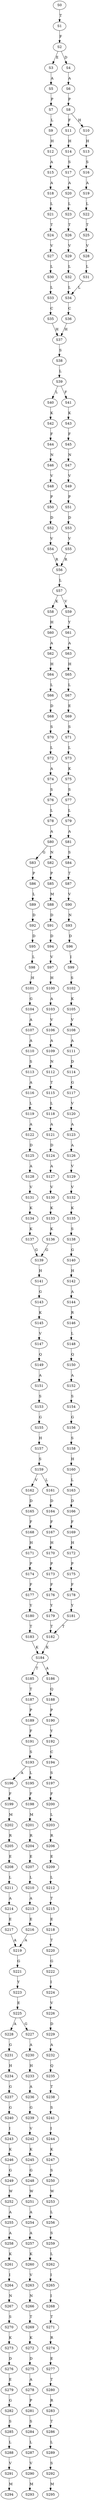 strict digraph  {
	S0 -> S1 [ label = T ];
	S1 -> S2 [ label = F ];
	S2 -> S3 [ label = E ];
	S2 -> S4 [ label = D ];
	S3 -> S5 [ label = A ];
	S4 -> S6 [ label = A ];
	S5 -> S7 [ label = P ];
	S6 -> S8 [ label = P ];
	S7 -> S9 [ label = L ];
	S8 -> S10 [ label = H ];
	S8 -> S11 [ label = F ];
	S9 -> S12 [ label = H ];
	S10 -> S13 [ label = H ];
	S11 -> S14 [ label = H ];
	S12 -> S15 [ label = A ];
	S13 -> S16 [ label = S ];
	S14 -> S17 [ label = S ];
	S15 -> S18 [ label = A ];
	S16 -> S19 [ label = A ];
	S17 -> S20 [ label = A ];
	S18 -> S21 [ label = L ];
	S19 -> S22 [ label = L ];
	S20 -> S23 [ label = L ];
	S21 -> S24 [ label = T ];
	S22 -> S25 [ label = T ];
	S23 -> S26 [ label = T ];
	S24 -> S27 [ label = V ];
	S25 -> S28 [ label = V ];
	S26 -> S29 [ label = V ];
	S27 -> S30 [ label = L ];
	S28 -> S31 [ label = L ];
	S29 -> S32 [ label = L ];
	S30 -> S33 [ label = L ];
	S31 -> S34 [ label = L ];
	S32 -> S34 [ label = L ];
	S33 -> S35 [ label = C ];
	S34 -> S36 [ label = C ];
	S35 -> S37 [ label = H ];
	S36 -> S37 [ label = H ];
	S37 -> S38 [ label = S ];
	S38 -> S39 [ label = L ];
	S39 -> S40 [ label = L ];
	S39 -> S41 [ label = F ];
	S40 -> S42 [ label = K ];
	S41 -> S43 [ label = K ];
	S42 -> S44 [ label = F ];
	S43 -> S45 [ label = F ];
	S44 -> S46 [ label = N ];
	S45 -> S47 [ label = N ];
	S46 -> S48 [ label = V ];
	S47 -> S49 [ label = V ];
	S48 -> S50 [ label = P ];
	S49 -> S51 [ label = P ];
	S50 -> S52 [ label = D ];
	S51 -> S53 [ label = D ];
	S52 -> S54 [ label = V ];
	S53 -> S55 [ label = V ];
	S54 -> S56 [ label = R ];
	S55 -> S56 [ label = R ];
	S56 -> S57 [ label = L ];
	S57 -> S58 [ label = K ];
	S57 -> S59 [ label = V ];
	S58 -> S60 [ label = H ];
	S59 -> S61 [ label = Y ];
	S60 -> S62 [ label = A ];
	S61 -> S63 [ label = A ];
	S62 -> S64 [ label = H ];
	S63 -> S65 [ label = H ];
	S64 -> S66 [ label = L ];
	S65 -> S67 [ label = L ];
	S66 -> S68 [ label = D ];
	S67 -> S69 [ label = E ];
	S68 -> S70 [ label = S ];
	S69 -> S71 [ label = S ];
	S70 -> S72 [ label = L ];
	S71 -> S73 [ label = L ];
	S72 -> S74 [ label = A ];
	S73 -> S75 [ label = K ];
	S74 -> S76 [ label = S ];
	S75 -> S77 [ label = S ];
	S76 -> S78 [ label = L ];
	S77 -> S79 [ label = L ];
	S78 -> S80 [ label = A ];
	S79 -> S81 [ label = A ];
	S80 -> S82 [ label = N ];
	S80 -> S83 [ label = G ];
	S81 -> S84 [ label = S ];
	S82 -> S85 [ label = P ];
	S83 -> S86 [ label = P ];
	S84 -> S87 [ label = T ];
	S85 -> S88 [ label = M ];
	S86 -> S89 [ label = L ];
	S87 -> S90 [ label = V ];
	S88 -> S91 [ label = D ];
	S89 -> S92 [ label = D ];
	S90 -> S93 [ label = N ];
	S91 -> S94 [ label = D ];
	S92 -> S95 [ label = D ];
	S93 -> S96 [ label = D ];
	S94 -> S97 [ label = V ];
	S95 -> S98 [ label = L ];
	S96 -> S99 [ label = I ];
	S97 -> S100 [ label = H ];
	S98 -> S101 [ label = H ];
	S99 -> S102 [ label = S ];
	S100 -> S103 [ label = A ];
	S101 -> S104 [ label = G ];
	S102 -> S105 [ label = K ];
	S103 -> S106 [ label = V ];
	S104 -> S107 [ label = A ];
	S105 -> S108 [ label = V ];
	S106 -> S109 [ label = A ];
	S107 -> S110 [ label = A ];
	S108 -> S111 [ label = A ];
	S109 -> S112 [ label = N ];
	S110 -> S113 [ label = S ];
	S111 -> S114 [ label = D ];
	S112 -> S115 [ label = T ];
	S113 -> S116 [ label = A ];
	S114 -> S117 [ label = G ];
	S115 -> S118 [ label = L ];
	S116 -> S119 [ label = L ];
	S117 -> S120 [ label = V ];
	S118 -> S121 [ label = A ];
	S119 -> S122 [ label = A ];
	S120 -> S123 [ label = A ];
	S121 -> S124 [ label = D ];
	S122 -> S125 [ label = D ];
	S123 -> S126 [ label = A ];
	S124 -> S127 [ label = A ];
	S125 -> S128 [ label = A ];
	S126 -> S129 [ label = V ];
	S127 -> S130 [ label = V ];
	S128 -> S131 [ label = V ];
	S129 -> S132 [ label = V ];
	S130 -> S133 [ label = K ];
	S131 -> S134 [ label = K ];
	S132 -> S135 [ label = K ];
	S133 -> S136 [ label = K ];
	S134 -> S137 [ label = K ];
	S135 -> S138 [ label = S ];
	S136 -> S139 [ label = G ];
	S137 -> S139 [ label = G ];
	S138 -> S140 [ label = G ];
	S139 -> S141 [ label = H ];
	S140 -> S142 [ label = H ];
	S141 -> S143 [ label = G ];
	S142 -> S144 [ label = A ];
	S143 -> S145 [ label = K ];
	S144 -> S146 [ label = R ];
	S145 -> S147 [ label = V ];
	S146 -> S148 [ label = L ];
	S147 -> S149 [ label = Q ];
	S148 -> S150 [ label = Q ];
	S149 -> S151 [ label = A ];
	S150 -> S152 [ label = A ];
	S151 -> S153 [ label = S ];
	S152 -> S154 [ label = S ];
	S153 -> S155 [ label = G ];
	S154 -> S156 [ label = G ];
	S155 -> S157 [ label = H ];
	S156 -> S158 [ label = S ];
	S157 -> S159 [ label = S ];
	S158 -> S160 [ label = H ];
	S159 -> S161 [ label = L ];
	S159 -> S162 [ label = V ];
	S160 -> S163 [ label = L ];
	S161 -> S164 [ label = D ];
	S162 -> S165 [ label = D ];
	S163 -> S166 [ label = D ];
	S164 -> S167 [ label = F ];
	S165 -> S168 [ label = F ];
	S166 -> S169 [ label = F ];
	S167 -> S170 [ label = H ];
	S168 -> S171 [ label = H ];
	S169 -> S172 [ label = H ];
	S170 -> S173 [ label = P ];
	S171 -> S174 [ label = P ];
	S172 -> S175 [ label = P ];
	S173 -> S176 [ label = F ];
	S174 -> S177 [ label = F ];
	S175 -> S178 [ label = F ];
	S176 -> S179 [ label = Y ];
	S177 -> S180 [ label = Y ];
	S178 -> S181 [ label = Y ];
	S179 -> S182 [ label = T ];
	S180 -> S183 [ label = T ];
	S181 -> S182 [ label = T ];
	S182 -> S184 [ label = K ];
	S183 -> S184 [ label = K ];
	S184 -> S185 [ label = T ];
	S184 -> S186 [ label = A ];
	S185 -> S187 [ label = T ];
	S186 -> S188 [ label = Q ];
	S187 -> S189 [ label = P ];
	S188 -> S190 [ label = P ];
	S189 -> S191 [ label = F ];
	S190 -> S192 [ label = Y ];
	S191 -> S193 [ label = S ];
	S192 -> S194 [ label = C ];
	S193 -> S195 [ label = L ];
	S193 -> S196 [ label = A ];
	S194 -> S197 [ label = S ];
	S195 -> S198 [ label = F ];
	S196 -> S199 [ label = F ];
	S197 -> S200 [ label = F ];
	S198 -> S201 [ label = M ];
	S199 -> S202 [ label = M ];
	S200 -> S203 [ label = L ];
	S201 -> S204 [ label = R ];
	S202 -> S205 [ label = R ];
	S203 -> S206 [ label = R ];
	S204 -> S207 [ label = E ];
	S205 -> S208 [ label = E ];
	S206 -> S209 [ label = E ];
	S207 -> S210 [ label = L ];
	S208 -> S211 [ label = L ];
	S209 -> S212 [ label = L ];
	S210 -> S213 [ label = A ];
	S211 -> S214 [ label = A ];
	S212 -> S215 [ label = T ];
	S213 -> S216 [ label = E ];
	S214 -> S217 [ label = E ];
	S215 -> S218 [ label = E ];
	S216 -> S219 [ label = A ];
	S217 -> S219 [ label = A ];
	S218 -> S220 [ label = T ];
	S219 -> S221 [ label = G ];
	S220 -> S222 [ label = G ];
	S221 -> S223 [ label = Y ];
	S222 -> S224 [ label = I ];
	S223 -> S225 [ label = E ];
	S224 -> S226 [ label = V ];
	S225 -> S227 [ label = G ];
	S225 -> S228 [ label = A ];
	S226 -> S229 [ label = D ];
	S227 -> S230 [ label = A ];
	S228 -> S231 [ label = G ];
	S229 -> S232 [ label = A ];
	S230 -> S233 [ label = H ];
	S231 -> S234 [ label = H ];
	S232 -> S235 [ label = Q ];
	S233 -> S236 [ label = A ];
	S234 -> S237 [ label = G ];
	S235 -> S238 [ label = T ];
	S236 -> S239 [ label = G ];
	S237 -> S240 [ label = G ];
	S238 -> S241 [ label = S ];
	S239 -> S242 [ label = V ];
	S240 -> S243 [ label = I ];
	S241 -> S244 [ label = I ];
	S242 -> S245 [ label = K ];
	S243 -> S246 [ label = K ];
	S244 -> S247 [ label = K ];
	S245 -> S248 [ label = G ];
	S246 -> S249 [ label = G ];
	S247 -> S250 [ label = S ];
	S248 -> S251 [ label = W ];
	S249 -> S252 [ label = W ];
	S250 -> S253 [ label = W ];
	S251 -> S254 [ label = A ];
	S252 -> S255 [ label = A ];
	S253 -> S256 [ label = L ];
	S254 -> S257 [ label = A ];
	S255 -> S258 [ label = A ];
	S256 -> S259 [ label = S ];
	S257 -> S260 [ label = K ];
	S258 -> S261 [ label = K ];
	S259 -> S262 [ label = L ];
	S260 -> S263 [ label = V ];
	S261 -> S264 [ label = I ];
	S262 -> S265 [ label = I ];
	S263 -> S266 [ label = N ];
	S264 -> S267 [ label = N ];
	S265 -> S268 [ label = I ];
	S266 -> S269 [ label = T ];
	S267 -> S270 [ label = S ];
	S268 -> S271 [ label = T ];
	S269 -> S272 [ label = K ];
	S270 -> S273 [ label = K ];
	S271 -> S274 [ label = R ];
	S272 -> S275 [ label = D ];
	S273 -> S276 [ label = D ];
	S274 -> S277 [ label = E ];
	S275 -> S278 [ label = A ];
	S276 -> S279 [ label = E ];
	S277 -> S280 [ label = T ];
	S278 -> S281 [ label = P ];
	S279 -> S282 [ label = G ];
	S280 -> S283 [ label = R ];
	S281 -> S284 [ label = S ];
	S282 -> S285 [ label = S ];
	S283 -> S286 [ label = T ];
	S284 -> S287 [ label = L ];
	S285 -> S288 [ label = L ];
	S286 -> S289 [ label = L ];
	S287 -> S290 [ label = V ];
	S288 -> S291 [ label = V ];
	S289 -> S292 [ label = S ];
	S290 -> S293 [ label = M ];
	S291 -> S294 [ label = M ];
	S292 -> S295 [ label = M ];
}
